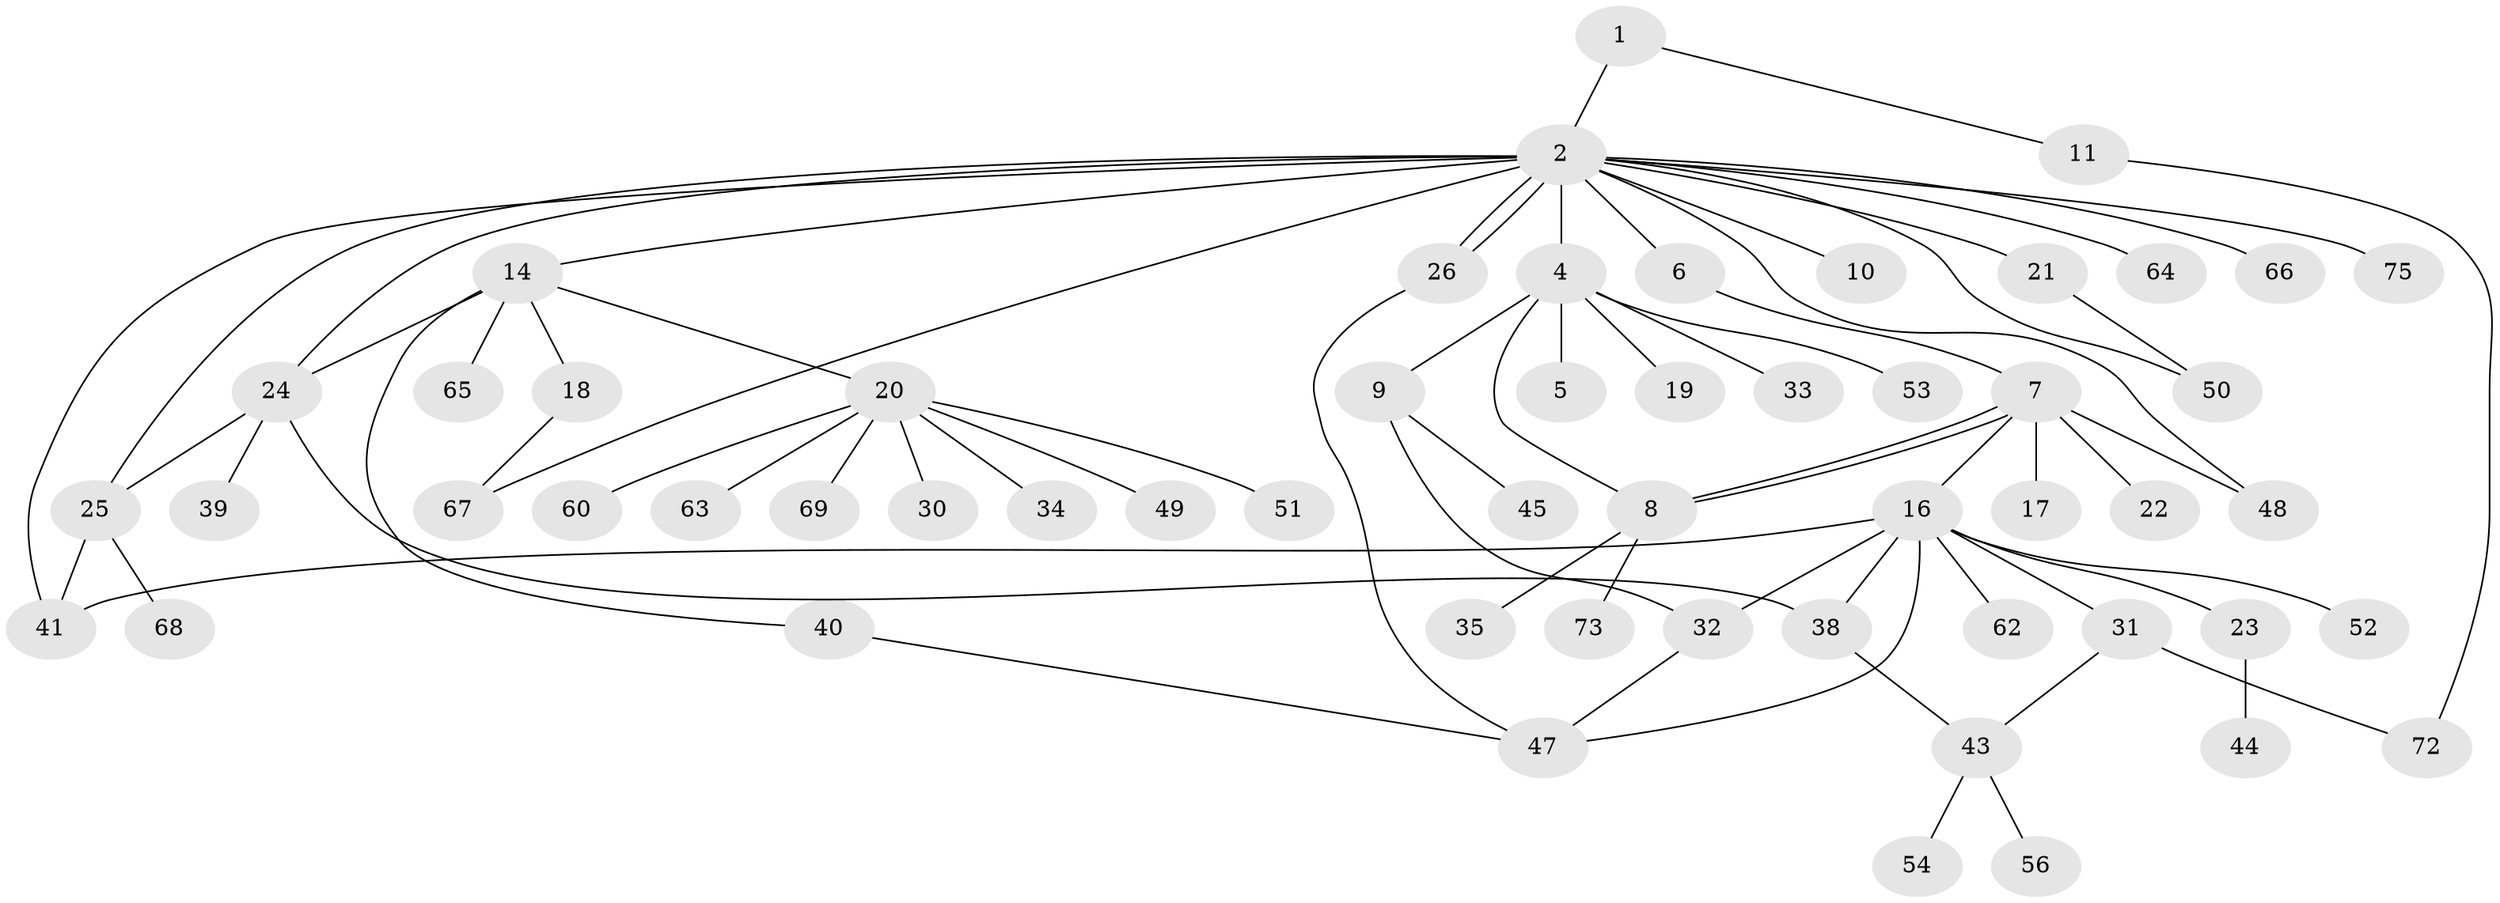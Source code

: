 // Generated by graph-tools (version 1.1) at 2025/23/03/03/25 07:23:50]
// undirected, 56 vertices, 72 edges
graph export_dot {
graph [start="1"]
  node [color=gray90,style=filled];
  1;
  2 [super="+3"];
  4 [super="+13"];
  5;
  6 [super="+70"];
  7 [super="+12"];
  8 [super="+28"];
  9 [super="+15"];
  10 [super="+36"];
  11 [super="+37"];
  14 [super="+58"];
  16 [super="+55"];
  17;
  18;
  19;
  20 [super="+27"];
  21;
  22;
  23 [super="+29"];
  24 [super="+46"];
  25 [super="+42"];
  26;
  30;
  31;
  32;
  33;
  34;
  35;
  38 [super="+59"];
  39;
  40;
  41;
  43 [super="+57"];
  44;
  45;
  47 [super="+61"];
  48;
  49;
  50 [super="+76"];
  51;
  52;
  53 [super="+71"];
  54;
  56;
  60;
  62;
  63;
  64;
  65;
  66;
  67 [super="+74"];
  68;
  69;
  72;
  73;
  75;
  1 -- 2;
  1 -- 11;
  2 -- 4 [weight=2];
  2 -- 6;
  2 -- 10;
  2 -- 14;
  2 -- 21;
  2 -- 24 [weight=2];
  2 -- 25;
  2 -- 26;
  2 -- 26;
  2 -- 41;
  2 -- 48;
  2 -- 64;
  2 -- 66;
  2 -- 67;
  2 -- 75;
  2 -- 50;
  4 -- 5;
  4 -- 9;
  4 -- 19;
  4 -- 33;
  4 -- 53;
  4 -- 8;
  6 -- 7;
  7 -- 8;
  7 -- 8;
  7 -- 16;
  7 -- 17;
  7 -- 22;
  7 -- 48;
  8 -- 35;
  8 -- 73;
  9 -- 32;
  9 -- 45;
  11 -- 72;
  14 -- 18;
  14 -- 20;
  14 -- 40;
  14 -- 24;
  14 -- 65;
  16 -- 23;
  16 -- 31 [weight=2];
  16 -- 32;
  16 -- 38;
  16 -- 41;
  16 -- 47;
  16 -- 52;
  16 -- 62;
  18 -- 67;
  20 -- 30;
  20 -- 34;
  20 -- 49;
  20 -- 51;
  20 -- 60;
  20 -- 63;
  20 -- 69;
  21 -- 50;
  23 -- 44;
  24 -- 39;
  24 -- 25;
  24 -- 38;
  25 -- 41;
  25 -- 68;
  26 -- 47;
  31 -- 43;
  31 -- 72;
  32 -- 47;
  38 -- 43;
  40 -- 47;
  43 -- 54;
  43 -- 56;
}
